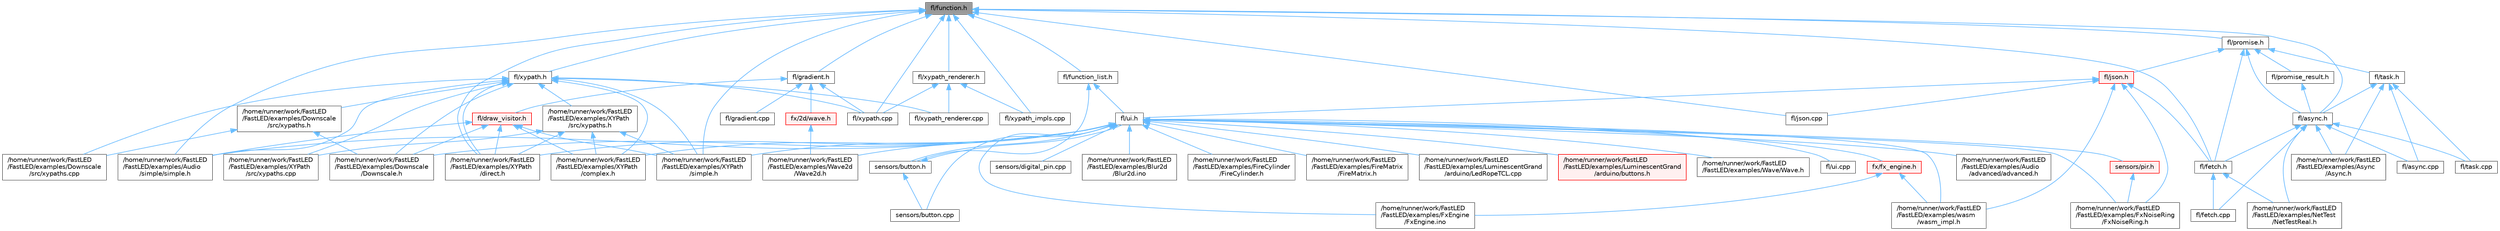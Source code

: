 digraph "fl/function.h"
{
 // INTERACTIVE_SVG=YES
 // LATEX_PDF_SIZE
  bgcolor="transparent";
  edge [fontname=Helvetica,fontsize=10,labelfontname=Helvetica,labelfontsize=10];
  node [fontname=Helvetica,fontsize=10,shape=box,height=0.2,width=0.4];
  Node1 [id="Node000001",label="fl/function.h",height=0.2,width=0.4,color="gray40", fillcolor="grey60", style="filled", fontcolor="black",tooltip=" "];
  Node1 -> Node2 [id="edge1_Node000001_Node000002",dir="back",color="steelblue1",style="solid",tooltip=" "];
  Node2 [id="Node000002",label="/home/runner/work/FastLED\l/FastLED/examples/Audio\l/simple/simple.h",height=0.2,width=0.4,color="grey40", fillcolor="white", style="filled",URL="$db/d49/_audio_2simple_2simple_8h.html",tooltip=" "];
  Node1 -> Node3 [id="edge2_Node000001_Node000003",dir="back",color="steelblue1",style="solid",tooltip=" "];
  Node3 [id="Node000003",label="/home/runner/work/FastLED\l/FastLED/examples/XYPath\l/direct.h",height=0.2,width=0.4,color="grey40", fillcolor="white", style="filled",URL="$d6/daf/direct_8h.html",tooltip=" "];
  Node1 -> Node4 [id="edge3_Node000001_Node000004",dir="back",color="steelblue1",style="solid",tooltip=" "];
  Node4 [id="Node000004",label="/home/runner/work/FastLED\l/FastLED/examples/XYPath\l/simple.h",height=0.2,width=0.4,color="grey40", fillcolor="white", style="filled",URL="$d3/d52/_x_y_path_2simple_8h.html",tooltip=" "];
  Node1 -> Node5 [id="edge4_Node000001_Node000005",dir="back",color="steelblue1",style="solid",tooltip=" "];
  Node5 [id="Node000005",label="fl/async.h",height=0.2,width=0.4,color="grey40", fillcolor="white", style="filled",URL="$df/d4c/src_2fl_2async_8h.html",tooltip="Generic asynchronous task management for FastLED."];
  Node5 -> Node6 [id="edge5_Node000005_Node000006",dir="back",color="steelblue1",style="solid",tooltip=" "];
  Node6 [id="Node000006",label="/home/runner/work/FastLED\l/FastLED/examples/Async\l/Async.h",height=0.2,width=0.4,color="grey40", fillcolor="white", style="filled",URL="$d5/d1b/examples_2_async_2async_8h.html",tooltip=" "];
  Node5 -> Node7 [id="edge6_Node000005_Node000007",dir="back",color="steelblue1",style="solid",tooltip=" "];
  Node7 [id="Node000007",label="/home/runner/work/FastLED\l/FastLED/examples/NetTest\l/NetTestReal.h",height=0.2,width=0.4,color="grey40", fillcolor="white", style="filled",URL="$d5/dec/_net_test_real_8h.html",tooltip=" "];
  Node5 -> Node8 [id="edge7_Node000005_Node000008",dir="back",color="steelblue1",style="solid",tooltip=" "];
  Node8 [id="Node000008",label="fl/async.cpp",height=0.2,width=0.4,color="grey40", fillcolor="white", style="filled",URL="$d0/d95/async_8cpp.html",tooltip=" "];
  Node5 -> Node9 [id="edge8_Node000005_Node000009",dir="back",color="steelblue1",style="solid",tooltip=" "];
  Node9 [id="Node000009",label="fl/fetch.cpp",height=0.2,width=0.4,color="grey40", fillcolor="white", style="filled",URL="$d9/ddd/fetch_8cpp.html",tooltip=" "];
  Node5 -> Node10 [id="edge9_Node000005_Node000010",dir="back",color="steelblue1",style="solid",tooltip=" "];
  Node10 [id="Node000010",label="fl/fetch.h",height=0.2,width=0.4,color="grey40", fillcolor="white", style="filled",URL="$d6/d6a/fetch_8h.html",tooltip="Unified HTTP fetch API for FastLED (cross-platform)"];
  Node10 -> Node7 [id="edge10_Node000010_Node000007",dir="back",color="steelblue1",style="solid",tooltip=" "];
  Node10 -> Node9 [id="edge11_Node000010_Node000009",dir="back",color="steelblue1",style="solid",tooltip=" "];
  Node5 -> Node11 [id="edge12_Node000005_Node000011",dir="back",color="steelblue1",style="solid",tooltip=" "];
  Node11 [id="Node000011",label="fl/task.cpp",height=0.2,width=0.4,color="grey40", fillcolor="white", style="filled",URL="$d9/d9c/task_8cpp.html",tooltip=" "];
  Node1 -> Node10 [id="edge13_Node000001_Node000010",dir="back",color="steelblue1",style="solid",tooltip=" "];
  Node1 -> Node12 [id="edge14_Node000001_Node000012",dir="back",color="steelblue1",style="solid",tooltip=" "];
  Node12 [id="Node000012",label="fl/function_list.h",height=0.2,width=0.4,color="grey40", fillcolor="white", style="filled",URL="$d0/d64/function__list_8h.html",tooltip=" "];
  Node12 -> Node13 [id="edge15_Node000012_Node000013",dir="back",color="steelblue1",style="solid",tooltip=" "];
  Node13 [id="Node000013",label="fl/ui.h",height=0.2,width=0.4,color="grey40", fillcolor="white", style="filled",URL="$d9/d3b/ui_8h.html",tooltip=" "];
  Node13 -> Node14 [id="edge16_Node000013_Node000014",dir="back",color="steelblue1",style="solid",tooltip=" "];
  Node14 [id="Node000014",label="/home/runner/work/FastLED\l/FastLED/examples/Audio\l/advanced/advanced.h",height=0.2,width=0.4,color="grey40", fillcolor="white", style="filled",URL="$da/dc7/advanced_8h.html",tooltip=" "];
  Node13 -> Node2 [id="edge17_Node000013_Node000002",dir="back",color="steelblue1",style="solid",tooltip=" "];
  Node13 -> Node15 [id="edge18_Node000013_Node000015",dir="back",color="steelblue1",style="solid",tooltip=" "];
  Node15 [id="Node000015",label="/home/runner/work/FastLED\l/FastLED/examples/Blur2d\l/Blur2d.ino",height=0.2,width=0.4,color="grey40", fillcolor="white", style="filled",URL="$df/d42/_blur2d_8ino.html",tooltip="Demonstrates 2D blur effects on LED matrix."];
  Node13 -> Node16 [id="edge19_Node000013_Node000016",dir="back",color="steelblue1",style="solid",tooltip=" "];
  Node16 [id="Node000016",label="/home/runner/work/FastLED\l/FastLED/examples/Downscale\l/Downscale.h",height=0.2,width=0.4,color="grey40", fillcolor="white", style="filled",URL="$d6/d1a/examples_2_downscale_2downscale_8h.html",tooltip=" "];
  Node13 -> Node17 [id="edge20_Node000013_Node000017",dir="back",color="steelblue1",style="solid",tooltip=" "];
  Node17 [id="Node000017",label="/home/runner/work/FastLED\l/FastLED/examples/FireCylinder\l/FireCylinder.h",height=0.2,width=0.4,color="grey40", fillcolor="white", style="filled",URL="$d8/dd0/_fire_cylinder_8h.html",tooltip=" "];
  Node13 -> Node18 [id="edge21_Node000013_Node000018",dir="back",color="steelblue1",style="solid",tooltip=" "];
  Node18 [id="Node000018",label="/home/runner/work/FastLED\l/FastLED/examples/FireMatrix\l/FireMatrix.h",height=0.2,width=0.4,color="grey40", fillcolor="white", style="filled",URL="$d5/d88/_fire_matrix_8h.html",tooltip=" "];
  Node13 -> Node19 [id="edge22_Node000013_Node000019",dir="back",color="steelblue1",style="solid",tooltip=" "];
  Node19 [id="Node000019",label="/home/runner/work/FastLED\l/FastLED/examples/FxEngine\l/FxEngine.ino",height=0.2,width=0.4,color="grey40", fillcolor="white", style="filled",URL="$d6/d35/_fx_engine_8ino.html",tooltip="Demonstrates FxEngine for switching between effects."];
  Node13 -> Node20 [id="edge23_Node000013_Node000020",dir="back",color="steelblue1",style="solid",tooltip=" "];
  Node20 [id="Node000020",label="/home/runner/work/FastLED\l/FastLED/examples/FxNoiseRing\l/FxNoiseRing.h",height=0.2,width=0.4,color="grey40", fillcolor="white", style="filled",URL="$d5/d77/_fx_noise_ring_8h.html",tooltip=" "];
  Node13 -> Node21 [id="edge24_Node000013_Node000021",dir="back",color="steelblue1",style="solid",tooltip=" "];
  Node21 [id="Node000021",label="/home/runner/work/FastLED\l/FastLED/examples/LuminescentGrand\l/arduino/LedRopeTCL.cpp",height=0.2,width=0.4,color="grey40", fillcolor="white", style="filled",URL="$d6/dc9/_led_rope_t_c_l_8cpp.html",tooltip=" "];
  Node13 -> Node22 [id="edge25_Node000013_Node000022",dir="back",color="steelblue1",style="solid",tooltip=" "];
  Node22 [id="Node000022",label="/home/runner/work/FastLED\l/FastLED/examples/LuminescentGrand\l/arduino/buttons.h",height=0.2,width=0.4,color="red", fillcolor="#FFF0F0", style="filled",URL="$de/d05/buttons_8h.html",tooltip=" "];
  Node13 -> Node24 [id="edge26_Node000013_Node000024",dir="back",color="steelblue1",style="solid",tooltip=" "];
  Node24 [id="Node000024",label="/home/runner/work/FastLED\l/FastLED/examples/Wave/Wave.h",height=0.2,width=0.4,color="grey40", fillcolor="white", style="filled",URL="$d8/d78/examples_2_wave_2wave_8h.html",tooltip=" "];
  Node13 -> Node25 [id="edge27_Node000013_Node000025",dir="back",color="steelblue1",style="solid",tooltip=" "];
  Node25 [id="Node000025",label="/home/runner/work/FastLED\l/FastLED/examples/Wave2d\l/Wave2d.h",height=0.2,width=0.4,color="grey40", fillcolor="white", style="filled",URL="$d5/d94/_wave2d_8h.html",tooltip=" "];
  Node13 -> Node26 [id="edge28_Node000013_Node000026",dir="back",color="steelblue1",style="solid",tooltip=" "];
  Node26 [id="Node000026",label="/home/runner/work/FastLED\l/FastLED/examples/XYPath\l/complex.h",height=0.2,width=0.4,color="grey40", fillcolor="white", style="filled",URL="$d7/d3b/complex_8h.html",tooltip=" "];
  Node13 -> Node3 [id="edge29_Node000013_Node000003",dir="back",color="steelblue1",style="solid",tooltip=" "];
  Node13 -> Node4 [id="edge30_Node000013_Node000004",dir="back",color="steelblue1",style="solid",tooltip=" "];
  Node13 -> Node27 [id="edge31_Node000013_Node000027",dir="back",color="steelblue1",style="solid",tooltip=" "];
  Node27 [id="Node000027",label="/home/runner/work/FastLED\l/FastLED/examples/wasm\l/wasm_impl.h",height=0.2,width=0.4,color="grey40", fillcolor="white", style="filled",URL="$da/d40/wasm__impl_8h.html",tooltip=" "];
  Node13 -> Node28 [id="edge32_Node000013_Node000028",dir="back",color="steelblue1",style="solid",tooltip=" "];
  Node28 [id="Node000028",label="fl/ui.cpp",height=0.2,width=0.4,color="grey40", fillcolor="white", style="filled",URL="$d4/d38/ui_8cpp.html",tooltip=" "];
  Node13 -> Node29 [id="edge33_Node000013_Node000029",dir="back",color="steelblue1",style="solid",tooltip=" "];
  Node29 [id="Node000029",label="fx/fx_engine.h",height=0.2,width=0.4,color="red", fillcolor="#FFF0F0", style="filled",URL="$d9/d3c/fx__engine_8h.html",tooltip=" "];
  Node29 -> Node19 [id="edge34_Node000029_Node000019",dir="back",color="steelblue1",style="solid",tooltip=" "];
  Node29 -> Node27 [id="edge35_Node000029_Node000027",dir="back",color="steelblue1",style="solid",tooltip=" "];
  Node13 -> Node32 [id="edge36_Node000013_Node000032",dir="back",color="steelblue1",style="solid",tooltip=" "];
  Node32 [id="Node000032",label="sensors/button.cpp",height=0.2,width=0.4,color="grey40", fillcolor="white", style="filled",URL="$d6/df7/button_8cpp.html",tooltip=" "];
  Node13 -> Node33 [id="edge37_Node000013_Node000033",dir="back",color="steelblue1",style="solid",tooltip=" "];
  Node33 [id="Node000033",label="sensors/button.h",height=0.2,width=0.4,color="grey40", fillcolor="white", style="filled",URL="$d7/d0e/button_8h.html",tooltip=" "];
  Node33 -> Node13 [id="edge38_Node000033_Node000013",dir="back",color="steelblue1",style="solid",tooltip=" "];
  Node33 -> Node32 [id="edge39_Node000033_Node000032",dir="back",color="steelblue1",style="solid",tooltip=" "];
  Node13 -> Node34 [id="edge40_Node000013_Node000034",dir="back",color="steelblue1",style="solid",tooltip=" "];
  Node34 [id="Node000034",label="sensors/digital_pin.cpp",height=0.2,width=0.4,color="grey40", fillcolor="white", style="filled",URL="$de/d2b/digital__pin_8cpp.html",tooltip=" "];
  Node13 -> Node35 [id="edge41_Node000013_Node000035",dir="back",color="steelblue1",style="solid",tooltip=" "];
  Node35 [id="Node000035",label="sensors/pir.h",height=0.2,width=0.4,color="red", fillcolor="#FFF0F0", style="filled",URL="$d9/dd3/pir_8h.html",tooltip=" "];
  Node35 -> Node20 [id="edge42_Node000035_Node000020",dir="back",color="steelblue1",style="solid",tooltip=" "];
  Node12 -> Node33 [id="edge43_Node000012_Node000033",dir="back",color="steelblue1",style="solid",tooltip=" "];
  Node1 -> Node37 [id="edge44_Node000001_Node000037",dir="back",color="steelblue1",style="solid",tooltip=" "];
  Node37 [id="Node000037",label="fl/gradient.h",height=0.2,width=0.4,color="grey40", fillcolor="white", style="filled",URL="$db/dfe/gradient_8h.html",tooltip=" "];
  Node37 -> Node38 [id="edge45_Node000037_Node000038",dir="back",color="steelblue1",style="solid",tooltip=" "];
  Node38 [id="Node000038",label="fl/draw_visitor.h",height=0.2,width=0.4,color="red", fillcolor="#FFF0F0", style="filled",URL="$d0/d4f/draw__visitor_8h.html",tooltip=" "];
  Node38 -> Node2 [id="edge46_Node000038_Node000002",dir="back",color="steelblue1",style="solid",tooltip=" "];
  Node38 -> Node16 [id="edge47_Node000038_Node000016",dir="back",color="steelblue1",style="solid",tooltip=" "];
  Node38 -> Node26 [id="edge48_Node000038_Node000026",dir="back",color="steelblue1",style="solid",tooltip=" "];
  Node38 -> Node3 [id="edge49_Node000038_Node000003",dir="back",color="steelblue1",style="solid",tooltip=" "];
  Node38 -> Node4 [id="edge50_Node000038_Node000004",dir="back",color="steelblue1",style="solid",tooltip=" "];
  Node37 -> Node41 [id="edge51_Node000037_Node000041",dir="back",color="steelblue1",style="solid",tooltip=" "];
  Node41 [id="Node000041",label="fl/gradient.cpp",height=0.2,width=0.4,color="grey40", fillcolor="white", style="filled",URL="$d3/d77/gradient_8cpp.html",tooltip=" "];
  Node37 -> Node42 [id="edge52_Node000037_Node000042",dir="back",color="steelblue1",style="solid",tooltip=" "];
  Node42 [id="Node000042",label="fl/xypath.cpp",height=0.2,width=0.4,color="grey40", fillcolor="white", style="filled",URL="$d4/d78/xypath_8cpp.html",tooltip=" "];
  Node37 -> Node43 [id="edge53_Node000037_Node000043",dir="back",color="steelblue1",style="solid",tooltip=" "];
  Node43 [id="Node000043",label="fx/2d/wave.h",height=0.2,width=0.4,color="red", fillcolor="#FFF0F0", style="filled",URL="$de/de9/src_2fx_22d_2wave_8h.html",tooltip=" "];
  Node43 -> Node25 [id="edge54_Node000043_Node000025",dir="back",color="steelblue1",style="solid",tooltip=" "];
  Node1 -> Node49 [id="edge55_Node000001_Node000049",dir="back",color="steelblue1",style="solid",tooltip=" "];
  Node49 [id="Node000049",label="fl/json.cpp",height=0.2,width=0.4,color="grey40", fillcolor="white", style="filled",URL="$dd/d55/json_8cpp.html",tooltip=" "];
  Node1 -> Node50 [id="edge56_Node000001_Node000050",dir="back",color="steelblue1",style="solid",tooltip=" "];
  Node50 [id="Node000050",label="fl/promise.h",height=0.2,width=0.4,color="grey40", fillcolor="white", style="filled",URL="$d6/d17/promise_8h.html",tooltip="Promise-based fluent API for FastLED - standalone async primitives."];
  Node50 -> Node5 [id="edge57_Node000050_Node000005",dir="back",color="steelblue1",style="solid",tooltip=" "];
  Node50 -> Node10 [id="edge58_Node000050_Node000010",dir="back",color="steelblue1",style="solid",tooltip=" "];
  Node50 -> Node51 [id="edge59_Node000050_Node000051",dir="back",color="steelblue1",style="solid",tooltip=" "];
  Node51 [id="Node000051",label="fl/json.h",height=0.2,width=0.4,color="red", fillcolor="#FFF0F0", style="filled",URL="$d7/d91/fl_2json_8h.html",tooltip="FastLED's Elegant JSON Library: fl::Json"];
  Node51 -> Node20 [id="edge60_Node000051_Node000020",dir="back",color="steelblue1",style="solid",tooltip=" "];
  Node51 -> Node27 [id="edge61_Node000051_Node000027",dir="back",color="steelblue1",style="solid",tooltip=" "];
  Node51 -> Node10 [id="edge62_Node000051_Node000010",dir="back",color="steelblue1",style="solid",tooltip=" "];
  Node51 -> Node49 [id="edge63_Node000051_Node000049",dir="back",color="steelblue1",style="solid",tooltip=" "];
  Node51 -> Node13 [id="edge64_Node000051_Node000013",dir="back",color="steelblue1",style="solid",tooltip=" "];
  Node50 -> Node199 [id="edge65_Node000050_Node000199",dir="back",color="steelblue1",style="solid",tooltip=" "];
  Node199 [id="Node000199",label="fl/promise_result.h",height=0.2,width=0.4,color="grey40", fillcolor="white", style="filled",URL="$d7/d93/promise__result_8h.html",tooltip="Result type for promise operations with ok() semantics."];
  Node199 -> Node5 [id="edge66_Node000199_Node000005",dir="back",color="steelblue1",style="solid",tooltip=" "];
  Node50 -> Node200 [id="edge67_Node000050_Node000200",dir="back",color="steelblue1",style="solid",tooltip=" "];
  Node200 [id="Node000200",label="fl/task.h",height=0.2,width=0.4,color="grey40", fillcolor="white", style="filled",URL="$db/da4/task_8h.html",tooltip=" "];
  Node200 -> Node6 [id="edge68_Node000200_Node000006",dir="back",color="steelblue1",style="solid",tooltip=" "];
  Node200 -> Node8 [id="edge69_Node000200_Node000008",dir="back",color="steelblue1",style="solid",tooltip=" "];
  Node200 -> Node5 [id="edge70_Node000200_Node000005",dir="back",color="steelblue1",style="solid",tooltip=" "];
  Node200 -> Node11 [id="edge71_Node000200_Node000011",dir="back",color="steelblue1",style="solid",tooltip=" "];
  Node1 -> Node42 [id="edge72_Node000001_Node000042",dir="back",color="steelblue1",style="solid",tooltip=" "];
  Node1 -> Node201 [id="edge73_Node000001_Node000201",dir="back",color="steelblue1",style="solid",tooltip=" "];
  Node201 [id="Node000201",label="fl/xypath.h",height=0.2,width=0.4,color="grey40", fillcolor="white", style="filled",URL="$d5/df2/xypath_8h.html",tooltip=" "];
  Node201 -> Node2 [id="edge74_Node000201_Node000002",dir="back",color="steelblue1",style="solid",tooltip=" "];
  Node201 -> Node16 [id="edge75_Node000201_Node000016",dir="back",color="steelblue1",style="solid",tooltip=" "];
  Node201 -> Node202 [id="edge76_Node000201_Node000202",dir="back",color="steelblue1",style="solid",tooltip=" "];
  Node202 [id="Node000202",label="/home/runner/work/FastLED\l/FastLED/examples/Downscale\l/src/xypaths.cpp",height=0.2,width=0.4,color="grey40", fillcolor="white", style="filled",URL="$dd/d96/_downscale_2src_2xypaths_8cpp.html",tooltip=" "];
  Node201 -> Node203 [id="edge77_Node000201_Node000203",dir="back",color="steelblue1",style="solid",tooltip=" "];
  Node203 [id="Node000203",label="/home/runner/work/FastLED\l/FastLED/examples/Downscale\l/src/xypaths.h",height=0.2,width=0.4,color="grey40", fillcolor="white", style="filled",URL="$de/d75/_downscale_2src_2xypaths_8h.html",tooltip=" "];
  Node203 -> Node16 [id="edge78_Node000203_Node000016",dir="back",color="steelblue1",style="solid",tooltip=" "];
  Node203 -> Node202 [id="edge79_Node000203_Node000202",dir="back",color="steelblue1",style="solid",tooltip=" "];
  Node201 -> Node26 [id="edge80_Node000201_Node000026",dir="back",color="steelblue1",style="solid",tooltip=" "];
  Node201 -> Node3 [id="edge81_Node000201_Node000003",dir="back",color="steelblue1",style="solid",tooltip=" "];
  Node201 -> Node4 [id="edge82_Node000201_Node000004",dir="back",color="steelblue1",style="solid",tooltip=" "];
  Node201 -> Node204 [id="edge83_Node000201_Node000204",dir="back",color="steelblue1",style="solid",tooltip=" "];
  Node204 [id="Node000204",label="/home/runner/work/FastLED\l/FastLED/examples/XYPath\l/src/xypaths.cpp",height=0.2,width=0.4,color="grey40", fillcolor="white", style="filled",URL="$d8/d55/_x_y_path_2src_2xypaths_8cpp.html",tooltip=" "];
  Node201 -> Node205 [id="edge84_Node000201_Node000205",dir="back",color="steelblue1",style="solid",tooltip=" "];
  Node205 [id="Node000205",label="/home/runner/work/FastLED\l/FastLED/examples/XYPath\l/src/xypaths.h",height=0.2,width=0.4,color="grey40", fillcolor="white", style="filled",URL="$d7/d5e/_x_y_path_2src_2xypaths_8h.html",tooltip=" "];
  Node205 -> Node26 [id="edge85_Node000205_Node000026",dir="back",color="steelblue1",style="solid",tooltip=" "];
  Node205 -> Node3 [id="edge86_Node000205_Node000003",dir="back",color="steelblue1",style="solid",tooltip=" "];
  Node205 -> Node4 [id="edge87_Node000205_Node000004",dir="back",color="steelblue1",style="solid",tooltip=" "];
  Node205 -> Node204 [id="edge88_Node000205_Node000204",dir="back",color="steelblue1",style="solid",tooltip=" "];
  Node201 -> Node42 [id="edge89_Node000201_Node000042",dir="back",color="steelblue1",style="solid",tooltip=" "];
  Node201 -> Node206 [id="edge90_Node000201_Node000206",dir="back",color="steelblue1",style="solid",tooltip=" "];
  Node206 [id="Node000206",label="fl/xypath_renderer.cpp",height=0.2,width=0.4,color="grey40", fillcolor="white", style="filled",URL="$d2/d31/xypath__renderer_8cpp.html",tooltip=" "];
  Node1 -> Node207 [id="edge91_Node000001_Node000207",dir="back",color="steelblue1",style="solid",tooltip=" "];
  Node207 [id="Node000207",label="fl/xypath_impls.cpp",height=0.2,width=0.4,color="grey40", fillcolor="white", style="filled",URL="$d4/db1/xypath__impls_8cpp.html",tooltip=" "];
  Node1 -> Node208 [id="edge92_Node000001_Node000208",dir="back",color="steelblue1",style="solid",tooltip=" "];
  Node208 [id="Node000208",label="fl/xypath_renderer.h",height=0.2,width=0.4,color="grey40", fillcolor="white", style="filled",URL="$d2/d88/xypath__renderer_8h.html",tooltip=" "];
  Node208 -> Node42 [id="edge93_Node000208_Node000042",dir="back",color="steelblue1",style="solid",tooltip=" "];
  Node208 -> Node207 [id="edge94_Node000208_Node000207",dir="back",color="steelblue1",style="solid",tooltip=" "];
  Node208 -> Node206 [id="edge95_Node000208_Node000206",dir="back",color="steelblue1",style="solid",tooltip=" "];
}
